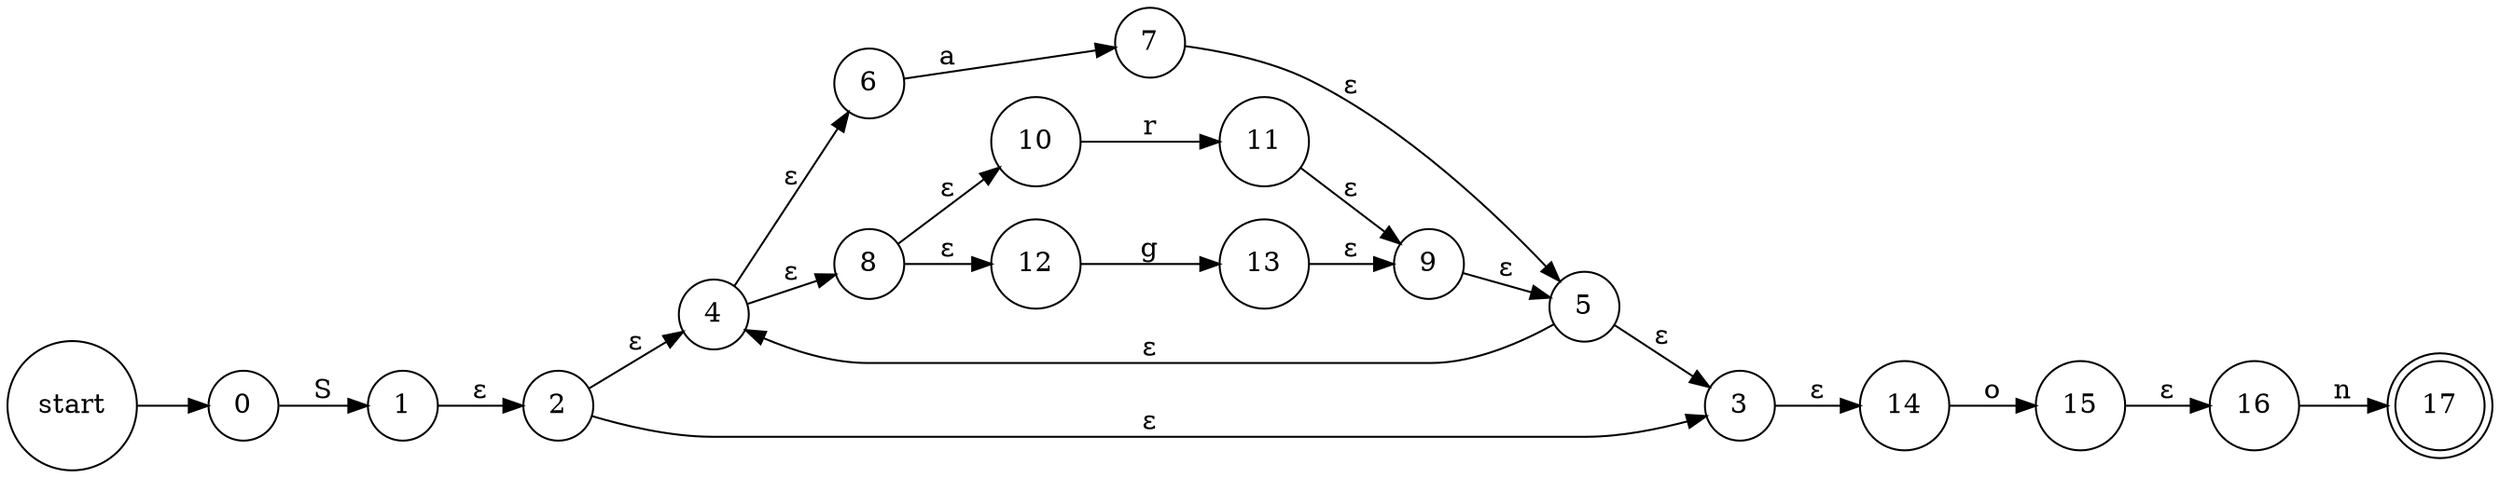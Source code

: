 digraph NFA {
  rankdir=LR;
  node [shape=circle];
  start -> 0;
  0 -> 1 [label="S"];
  1 -> 2 [label="ε"];
  2 -> 4 [label="ε"];
  4 -> 6 [label="ε"];
  6 -> 7 [label="a"];
  7 -> 5 [label="ε"];
  5 -> 4 [label="ε"];
  5 -> 3 [label="ε"];
  3 -> 14 [label="ε"];
  14 -> 15 [label="o"];
  15 -> 16 [label="ε"];
  16 -> 17 [label="n"];
  4 -> 8 [label="ε"];
  8 -> 10 [label="ε"];
  10 -> 11 [label="r"];
  11 -> 9 [label="ε"];
  9 -> 5 [label="ε"];
  8 -> 12 [label="ε"];
  12 -> 13 [label="g"];
  13 -> 9 [label="ε"];
  2 -> 3 [label="ε"];
  17 [shape=doublecircle];
}
